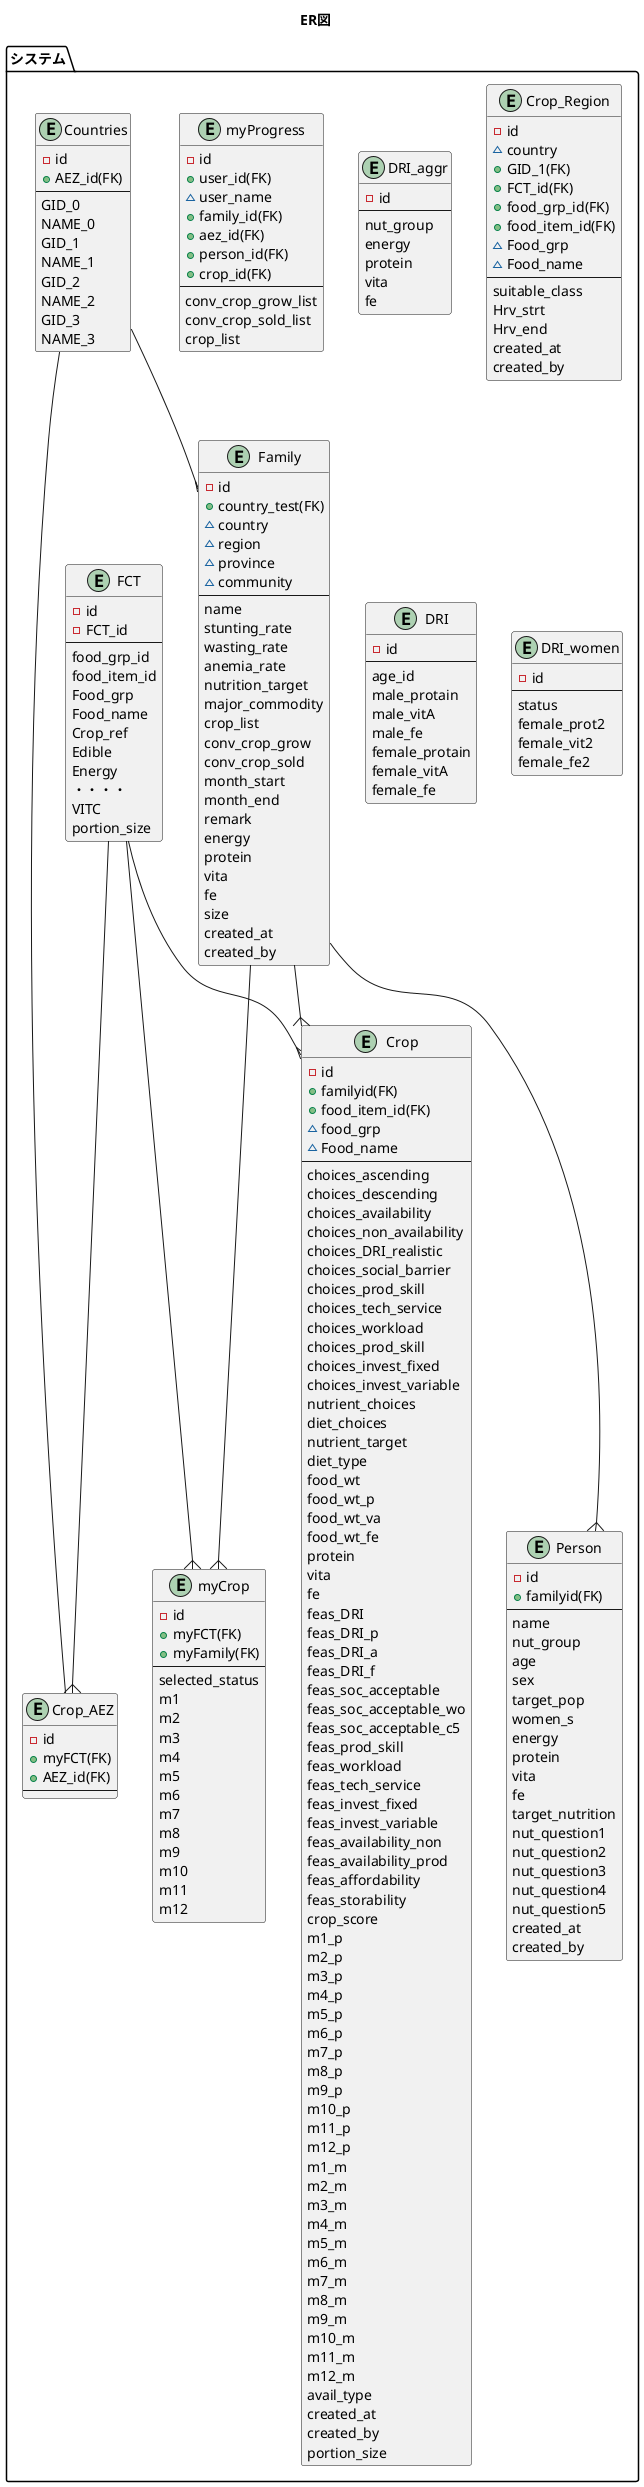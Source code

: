 @startuml
title ER図
package "システム" {
  entity Countries {
      - id
      +  AEZ_id(FK)
--
      GID_0
      NAME_0
      GID_1
      NAME_1
      GID_2
      NAME_2
      GID_3
      NAME_3
  }

  entity FCT {
    - id
    - FCT_id
--
      food_grp_id
      food_item_id
      Food_grp
      Food_name
      Crop_ref
      Edible
      Energy
      ・・・・
      VITC
      portion_size
  }

  entity Family {
    - id
    + country_test(FK)
    ~ country
    ~ region
    ~ province
    ~ community
--
      name
      stunting_rate
      wasting_rate
      anemia_rate
      nutrition_target
      major_commodity
      crop_list
      conv_crop_grow
      conv_crop_sold
      month_start
      month_end
      remark
      energy
      protein
      vita
      fe
      size
      created_at
      created_by
  }

  entity myCrop {
    - id
    +  myFCT(FK)
    +  myFamily(FK)
--
      selected_status
      m1
      m2
      m3
      m4
      m5
      m6
      m7
      m8
      m9
      m10
      m11
      m12
  }

  entity myProgress {
    - id
    +  user_id(FK)
    ~  user_name
    +  family_id(FK)
    +  aez_id(FK)
    +  person_id(FK)
    +  crop_id(FK)
--
      conv_crop_grow_list
      conv_crop_sold_list
      crop_list
  }

  entity DRI_aggr {
    - id
--
      nut_group
      energy
      protein
      vita
      fe
  }

  entity Crop_Region {
    - id
    ~  country
    +  GID_1(FK)
    +  FCT_id(FK)
    +  food_grp_id(FK)
    +  food_item_id(FK)
    ~  Food_grp
    ~  Food_name
--
      suitable_class
      Hrv_strt
      Hrv_end
      created_at
      created_by
  }

  entity Crop_AEZ {
    - id
    +  myFCT(FK)
    +  AEZ_id(FK)
--
  }

  entity DRI {
    - id
--
      age_id
      male_protain
      male_vitA
      male_fe
      female_protain
      female_vitA
      female_fe
  }

  entity DRI_women {
    - id
--
      status
      female_prot2
      female_vit2
      female_fe2
  }

  entity Person {
    - id
    +  familyid(FK)
--
      name
      nut_group
      age
      sex
      target_pop
      women_s
      energy
      protein
      vita
      fe
      target_nutrition
      nut_question1
      nut_question2
      nut_question3
      nut_question4
      nut_question5
      created_at
      created_by
  }

  entity Crop {
    - id
    + familyid(FK)
    + food_item_id(FK)
    ~ food_grp
    ~ Food_name
--
      choices_ascending
      choices_descending
      choices_availability
      choices_non_availability
      choices_DRI_realistic
      choices_social_barrier
      choices_prod_skill
      choices_tech_service
      choices_workload
      choices_prod_skill
      choices_invest_fixed
      choices_invest_variable
      nutrient_choices
      diet_choices
      nutrient_target
      diet_type
      food_wt
      food_wt_p
      food_wt_va
      food_wt_fe
      protein
      vita
      fe
      feas_DRI
      feas_DRI_p
      feas_DRI_a
      feas_DRI_f
      feas_soc_acceptable
      feas_soc_acceptable_wo
      feas_soc_acceptable_c5
      feas_prod_skill
      feas_workload
      feas_tech_service
      feas_invest_fixed
      feas_invest_variable
      feas_availability_non
      feas_availability_prod
      feas_affordability
      feas_storability
      crop_score
      m1_p
      m2_p
      m3_p
      m4_p
      m5_p
      m6_p
      m7_p
      m8_p
      m9_p
      m10_p
      m11_p
      m12_p
      m1_m
      m2_m
      m3_m
      m4_m
      m5_m
      m6_m
      m7_m
      m8_m
      m9_m
      m10_m
      m11_m
      m12_m
      avail_type
      created_at
      created_by
      portion_size
}

Countries --{ Family
Family --{ Person
Family --{ Crop
FCT --{ Crop
Countries -- Crop_AEZ
FCT --{ Crop_AEZ
FCT --{ myCrop
Family --{ myCrop


/'
------ :1
----|| :1 and only 1
----o| :0 or 1
-----{ :many
----|{ :1 or more
----o{ :0 or many
'/
@enduml
